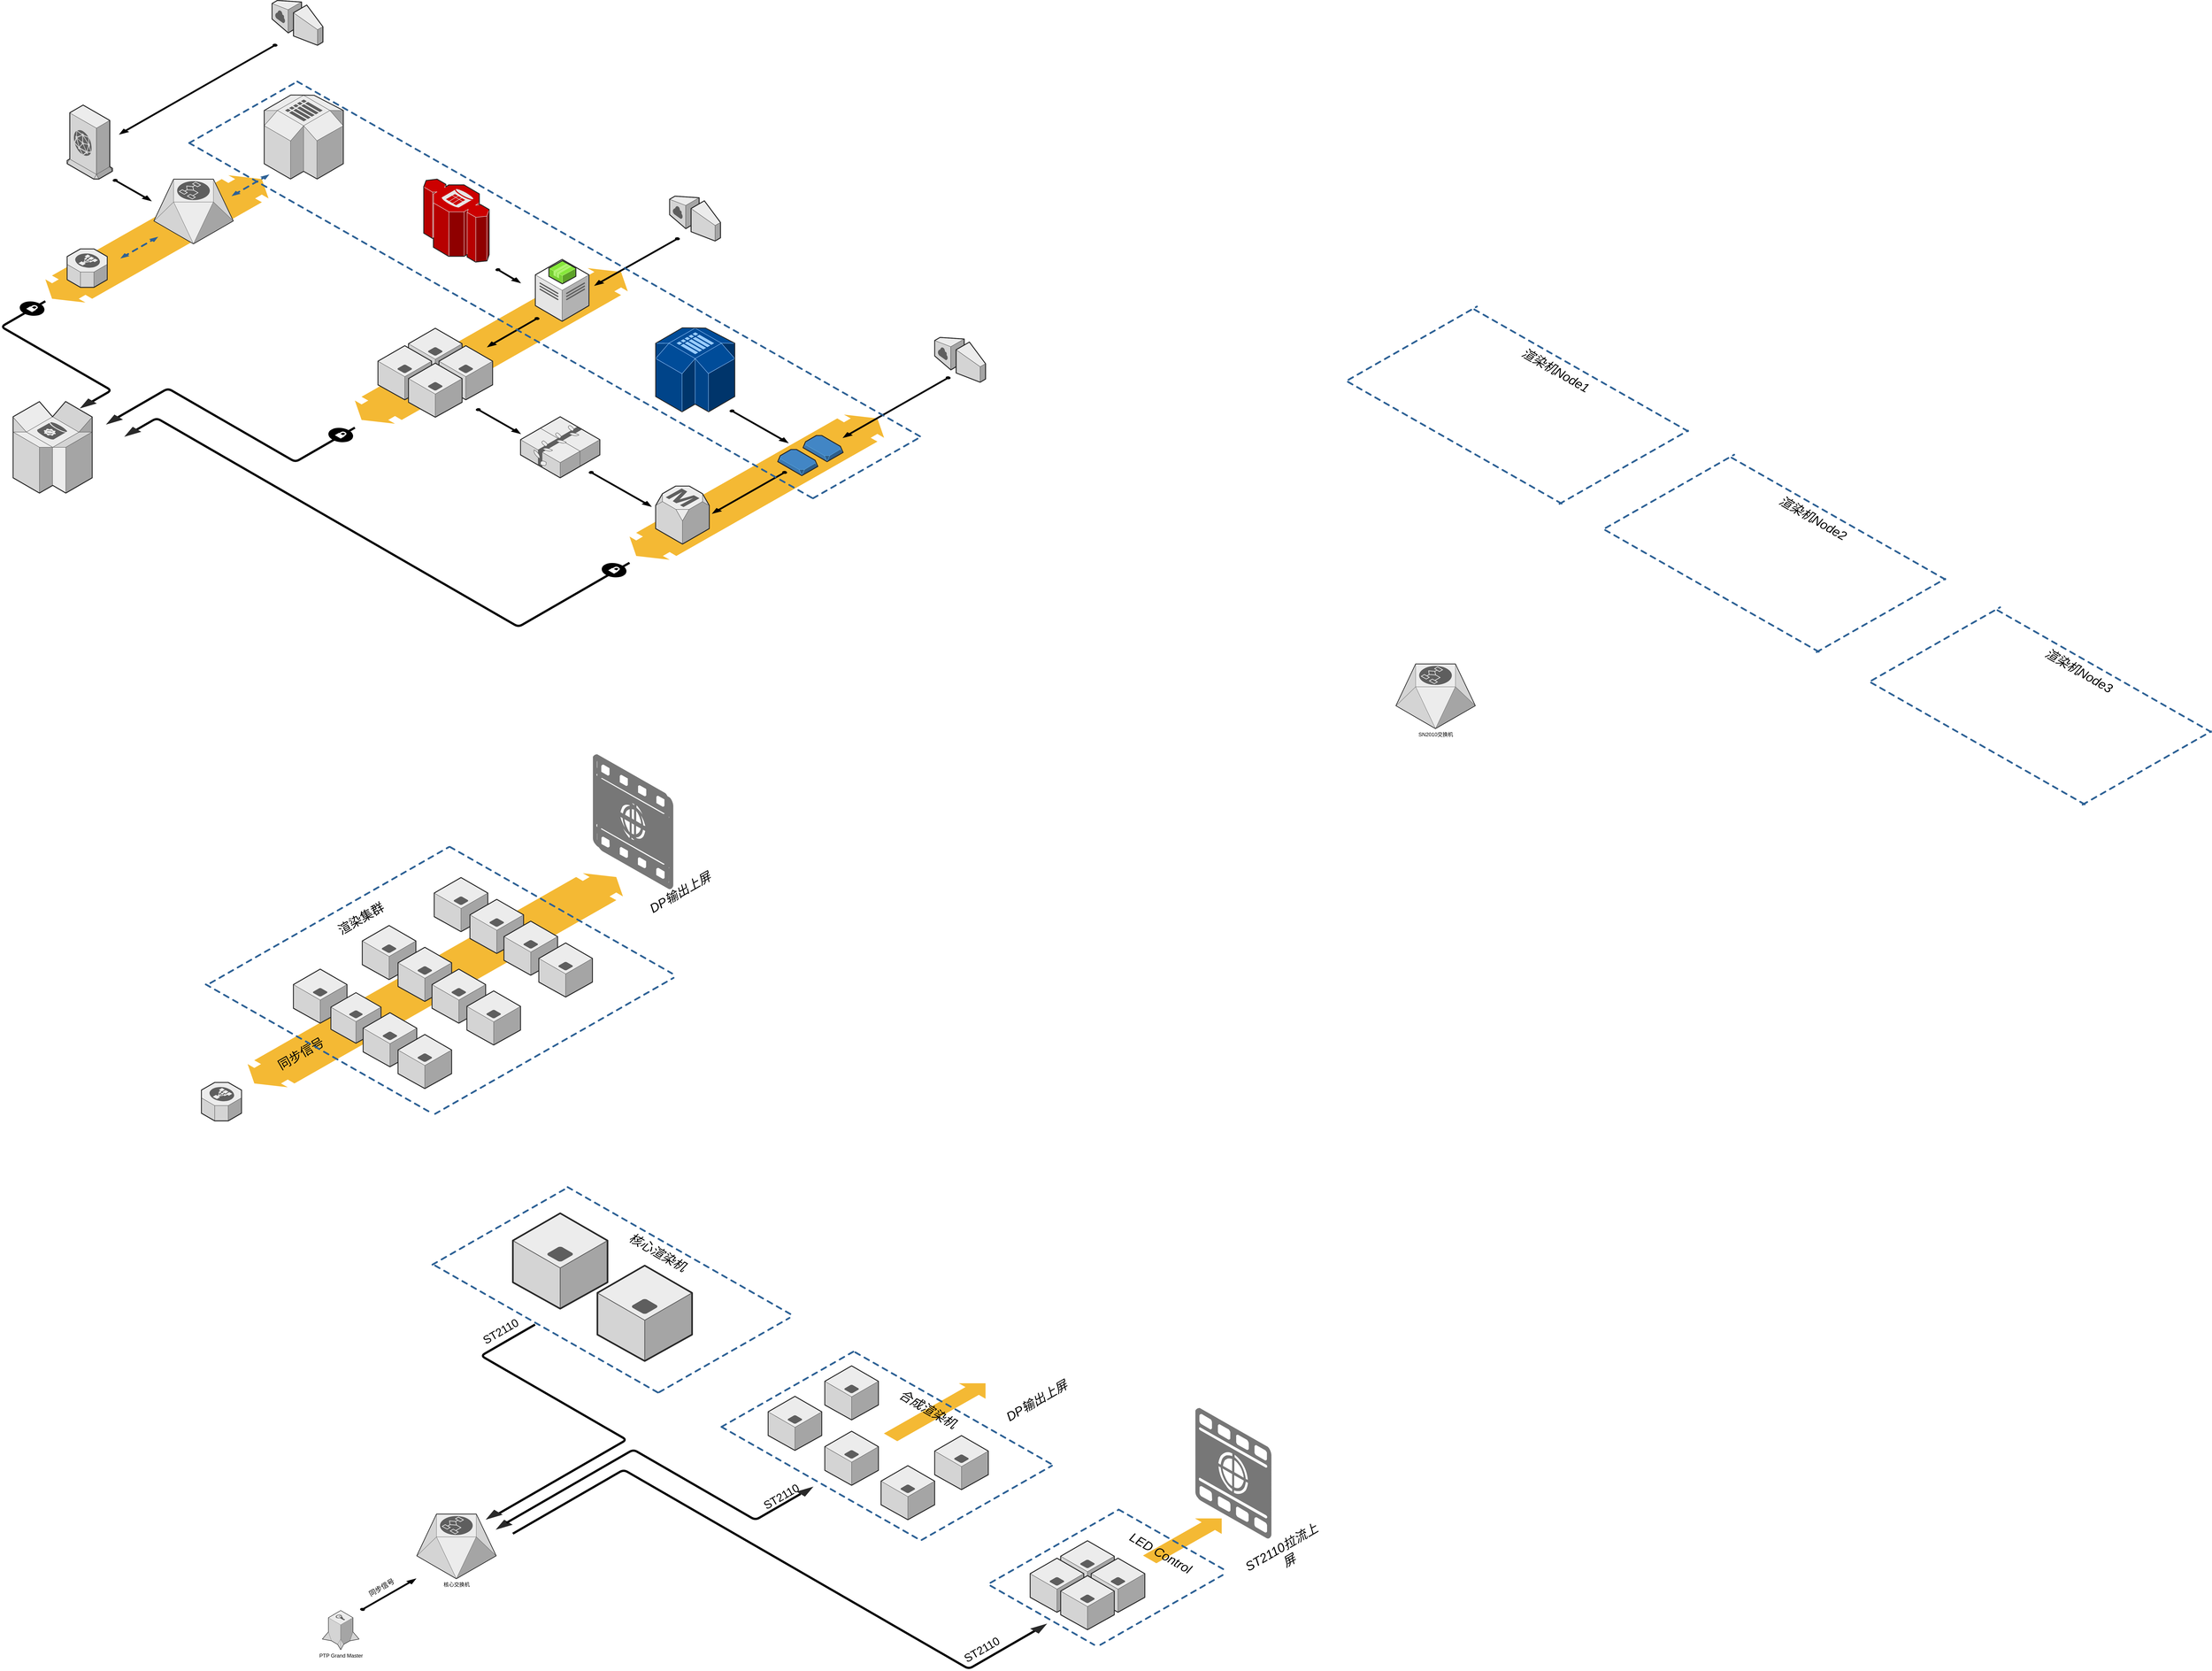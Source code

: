 <mxfile version="22.1.5" type="github">
  <diagram name="Page-1" id="aaaa8250-4180-3840-79b5-4cada1eebb92">
    <mxGraphModel dx="2487" dy="1443" grid="1" gridSize="10" guides="1" tooltips="1" connect="1" arrows="1" fold="1" page="1" pageScale="1" pageWidth="850" pageHeight="1100" background="none" math="0" shadow="0">
      <root>
        <mxCell id="0" />
        <mxCell id="1" parent="0" />
        <mxCell id="WJitUZROPLv8cLEDqopb-120" value="" style="verticalLabelPosition=bottom;html=1;verticalAlign=top;strokeWidth=1;align=center;outlineConnect=0;dashed=0;outlineConnect=0;shape=mxgraph.aws3d.flatEdge2;strokeColor=none;fillColor=#F4B934;aspect=fixed;" vertex="1" parent="1">
          <mxGeometry x="2779.86" y="3860" width="180.54" height="102.84" as="geometry" />
        </mxCell>
        <mxCell id="WJitUZROPLv8cLEDqopb-98" value="ST2110" style="edgeLabel;html=1;align=center;verticalAlign=middle;resizable=0;points=[];rotation=-30;fontSize=26;" vertex="1" connectable="0" parent="1">
          <mxGeometry x="1950.003" y="3810.004" as="geometry" />
        </mxCell>
        <mxCell id="WJitUZROPLv8cLEDqopb-100" value="" style="verticalLabelPosition=bottom;html=1;verticalAlign=top;strokeWidth=1;align=center;outlineConnect=0;dashed=0;outlineConnect=0;shape=mxgraph.aws3d.flatEdge2;strokeColor=none;fillColor=#F4B934;aspect=fixed;" vertex="1" parent="1">
          <mxGeometry x="2185.5" y="3550" width="233.2" height="132.84" as="geometry" />
        </mxCell>
        <mxCell id="WJitUZROPLv8cLEDqopb-32" value="" style="verticalLabelPosition=bottom;html=1;verticalAlign=top;strokeWidth=1;dashed=0;shape=mxgraph.aws3d.flatDoubleEdge;fillColor=#000000;aspect=fixed;rounded=1;shadow=0;comic=0;fontFamily=Verdana;fontSize=12;flipV=1;" vertex="1" parent="1">
          <mxGeometry x="726.01" y="2380" width="860.97" height="491" as="geometry" />
        </mxCell>
        <mxCell id="WJitUZROPLv8cLEDqopb-33" value="同步信号" style="text;html=1;strokeColor=none;fillColor=none;align=center;verticalAlign=middle;whiteSpace=wrap;rounded=0;shadow=1;fontStyle=0;rotation=-30;fontSize=29;" vertex="1" parent="1">
          <mxGeometry x="752.06" y="2764" width="193.44" height="60" as="geometry" />
        </mxCell>
        <mxCell id="d5ac148becb70bc-7" value="" style="verticalLabelPosition=bottom;html=1;verticalAlign=top;strokeWidth=1;dashed=0;shape=mxgraph.aws3d.flatDoubleEdge;fillColor=#000000;aspect=fixed;rounded=1;shadow=0;comic=0;fontFamily=Verdana;fontSize=12;flipV=1;" parent="1" vertex="1">
          <mxGeometry x="1602" y="1328" width="584" height="333" as="geometry" />
        </mxCell>
        <mxCell id="1a8abee3a6cfdf20-38" value="" style="verticalLabelPosition=bottom;html=1;verticalAlign=top;strokeWidth=1;dashed=0;shape=mxgraph.aws3d.flatDoubleEdge;fillColor=#000000;aspect=fixed;rounded=1;shadow=0;comic=0;fontFamily=Verdana;fontSize=12;flipV=1;" parent="1" vertex="1">
          <mxGeometry x="972" y="992" width="626" height="357" as="geometry" />
        </mxCell>
        <mxCell id="1a8abee3a6cfdf20-28" value="" style="verticalLabelPosition=bottom;html=1;verticalAlign=top;strokeWidth=1;dashed=0;shape=mxgraph.aws3d.flatDoubleEdge;fillColor=#000000;aspect=fixed;rounded=1;shadow=0;comic=0;fontFamily=Verdana;fontSize=12;flipV=1;" parent="1" vertex="1">
          <mxGeometry x="262" y="779" width="512" height="292" as="geometry" />
        </mxCell>
        <mxCell id="1a8abee3a6cfdf20-3" value="" style="edgeStyle=isometricEdgeStyle;endArrow=none;html=1;labelBackgroundColor=none;strokeWidth=5;fontFamily=Verdana;fontSize=12" parent="1" edge="1">
          <mxGeometry width="50" height="100" relative="1" as="geometry">
            <mxPoint x="352" y="1308" as="sourcePoint" />
            <mxPoint x="262" y="1068" as="targetPoint" />
            <Array as="points">
              <mxPoint x="302" y="1208" />
            </Array>
          </mxGeometry>
        </mxCell>
        <mxCell id="1a8abee3a6cfdf20-4" value="" style="verticalLabelPosition=bottom;html=1;verticalAlign=top;strokeWidth=1;dashed=0;shape=mxgraph.aws3d.dynamoDb;fillColor=#ECECEC;strokeColor=#5E5E5E;aspect=fixed;rounded=1;shadow=0;comic=0;fontSize=12" parent="1" vertex="1">
          <mxGeometry x="188" y="1298" width="181.5" height="210" as="geometry" />
        </mxCell>
        <mxCell id="1a8abee3a6cfdf20-5" value="" style="edgeStyle=isometricEdgeStyle;endArrow=none;html=1;labelBackgroundColor=none;strokeColor=#000000;strokeWidth=5;fontFamily=Verdana;fontSize=12" parent="1" edge="1">
          <mxGeometry width="50" height="100" relative="1" as="geometry">
            <mxPoint x="422" y="1338" as="sourcePoint" />
            <mxPoint x="972" y="1358" as="targetPoint" />
            <Array as="points">
              <mxPoint x="682" y="1348" />
            </Array>
          </mxGeometry>
        </mxCell>
        <mxCell id="1a8abee3a6cfdf20-6" value="" style="verticalLabelPosition=bottom;html=1;verticalAlign=top;strokeWidth=1;dashed=0;shape=mxgraph.aws3d.elasticLoadBalancing;fillColor=#ECECEC;strokeColor=#5E5E5E;aspect=fixed;rounded=1;shadow=0;comic=0;fontSize=12;" parent="1" vertex="1">
          <mxGeometry x="312" y="948" width="92" height="88.17" as="geometry" />
        </mxCell>
        <mxCell id="1a8abee3a6cfdf20-7" value="" style="verticalLabelPosition=bottom;html=1;verticalAlign=top;strokeWidth=1;dashed=0;shape=mxgraph.aws3d.workflowService;fillColor=#ECECEC;strokeColor=#5E5E5E;aspect=fixed;rounded=1;shadow=0;comic=0;fontSize=12" parent="1" vertex="1">
          <mxGeometry x="511" y="788" width="182.2" height="148.4" as="geometry" />
        </mxCell>
        <mxCell id="1a8abee3a6cfdf20-8" value="" style="verticalLabelPosition=bottom;html=1;verticalAlign=top;strokeWidth=1;dashed=0;shape=mxgraph.aws3d.cloudfront;fillColor=#ECECEC;strokeColor=#5E5E5E;aspect=fixed;rounded=1;shadow=0;comic=0;fontSize=12" parent="1" vertex="1">
          <mxGeometry x="312" y="618" width="103.8" height="169.8" as="geometry" />
        </mxCell>
        <mxCell id="1a8abee3a6cfdf20-9" value="" style="verticalLabelPosition=bottom;html=1;verticalAlign=top;strokeWidth=1;dashed=0;shape=mxgraph.aws3d.internetGateway;fillColor=#ECECEC;strokeColor=#5E5E5E;aspect=fixed;rounded=1;shadow=0;comic=0;fontSize=12;flipH=1;flipV=0;" parent="1" vertex="1">
          <mxGeometry x="782" y="378" width="116.7" height="102.8" as="geometry" />
        </mxCell>
        <mxCell id="1a8abee3a6cfdf20-10" value="" style="verticalLabelPosition=bottom;html=1;verticalAlign=top;strokeWidth=1;dashed=0;shape=mxgraph.aws3d.internetGateway;fillColor=#ECECEC;strokeColor=#5E5E5E;aspect=fixed;rounded=1;shadow=0;comic=0;fontSize=12;flipH=1;flipV=0;" parent="1" vertex="1">
          <mxGeometry x="1694" y="827" width="116.7" height="102.8" as="geometry" />
        </mxCell>
        <mxCell id="1a8abee3a6cfdf20-11" value="" style="verticalLabelPosition=bottom;html=1;verticalAlign=top;strokeWidth=1;dashed=0;shape=mxgraph.aws3d.internetGateway;fillColor=#ECECEC;strokeColor=#5E5E5E;aspect=fixed;rounded=1;shadow=0;comic=0;fontSize=12;flipH=1;flipV=0;" parent="1" vertex="1">
          <mxGeometry x="2302" y="1151" width="116.7" height="102.8" as="geometry" />
        </mxCell>
        <mxCell id="1a8abee3a6cfdf20-12" value="" style="verticalLabelPosition=bottom;html=1;verticalAlign=top;strokeWidth=1;dashed=0;shape=mxgraph.aws3d.redshift;fillColor=#CC0000;strokeColor=#E6E6E6;aspect=fixed;rounded=1;shadow=0;comic=0;fontSize=12" parent="1" vertex="1">
          <mxGeometry x="1130" y="788" width="150" height="190" as="geometry" />
        </mxCell>
        <mxCell id="1a8abee3a6cfdf20-13" value="" style="verticalLabelPosition=bottom;html=1;verticalAlign=top;strokeWidth=1;dashed=0;shape=mxgraph.aws3d.simpleDb2;fillColor=#ECECEC;strokeColor=#5E5E5E;aspect=fixed;rounded=1;shadow=0;comic=0;fontSize=12" parent="1" vertex="1">
          <mxGeometry x="764" y="595" width="181.5" height="192.6" as="geometry" />
        </mxCell>
        <mxCell id="1a8abee3a6cfdf20-14" value="" style="verticalLabelPosition=bottom;html=1;verticalAlign=top;strokeWidth=1;dashed=0;shape=mxgraph.aws3d.snapshot;fillColor=#4286c5;strokeColor=#57A2D8;aspect=fixed;rounded=1;shadow=0;comic=0;fontSize=12" parent="1" vertex="1">
          <mxGeometry x="2000" y="1376" width="92" height="60" as="geometry" />
        </mxCell>
        <mxCell id="1a8abee3a6cfdf20-15" value="" style="verticalLabelPosition=bottom;html=1;verticalAlign=top;strokeWidth=1;dashed=0;shape=mxgraph.aws3d.application_server;fillColor=#ECECEC;strokeColor=#5E5E5E;aspect=fixed;rounded=1;shadow=0;comic=0;fontSize=12" parent="1" vertex="1">
          <mxGeometry x="1095" y="1130" width="123" height="124" as="geometry" />
        </mxCell>
        <mxCell id="1a8abee3a6cfdf20-16" value="" style="verticalLabelPosition=bottom;html=1;verticalAlign=top;strokeWidth=1;dashed=0;shape=mxgraph.aws3d.application_server;fillColor=#ECECEC;strokeColor=#5E5E5E;aspect=fixed;rounded=1;shadow=0;comic=0;fontSize=12" parent="1" vertex="1">
          <mxGeometry x="1025" y="1170" width="123" height="124" as="geometry" />
        </mxCell>
        <mxCell id="1a8abee3a6cfdf20-17" value="" style="verticalLabelPosition=bottom;html=1;verticalAlign=top;strokeWidth=1;dashed=0;shape=mxgraph.aws3d.application_server;fillColor=#ECECEC;strokeColor=#5E5E5E;aspect=fixed;rounded=1;shadow=0;comic=0;fontSize=12" parent="1" vertex="1">
          <mxGeometry x="1165" y="1170" width="123" height="124" as="geometry" />
        </mxCell>
        <mxCell id="1a8abee3a6cfdf20-18" value="" style="verticalLabelPosition=bottom;html=1;verticalAlign=top;strokeWidth=1;dashed=0;shape=mxgraph.aws3d.application_server;fillColor=#ECECEC;strokeColor=#5E5E5E;aspect=fixed;rounded=1;shadow=0;comic=0;fontSize=12" parent="1" vertex="1">
          <mxGeometry x="1095" y="1210" width="123" height="124" as="geometry" />
        </mxCell>
        <mxCell id="1a8abee3a6cfdf20-19" value="" style="verticalLabelPosition=bottom;html=1;verticalAlign=top;strokeWidth=1;dashed=0;shape=mxgraph.aws3d.elasticBeanstalk;fillColor=#ECECEC;strokeColor=#5E5E5E;aspect=fixed;rounded=1;shadow=0;comic=0;fontSize=12" parent="1" vertex="1">
          <mxGeometry x="1352" y="1333" width="182" height="140" as="geometry" />
        </mxCell>
        <mxCell id="1a8abee3a6cfdf20-20" value="" style="verticalLabelPosition=bottom;html=1;verticalAlign=top;strokeWidth=1;dashed=0;shape=mxgraph.aws3d.simpleDb2;fillColor=#004C99;strokeColor=#99CCFF;aspect=fixed;rounded=1;shadow=0;comic=0;fontSize=12" parent="1" vertex="1">
          <mxGeometry x="1662" y="1129" width="181.5" height="192.6" as="geometry" />
        </mxCell>
        <mxCell id="1a8abee3a6cfdf20-22" value="" style="verticalLabelPosition=bottom;html=1;verticalAlign=top;strokeWidth=1;dashed=0;shape=mxgraph.aws3d.dataCenter;fillColor=#ffffff;strokeColor=#5E5E5E;aspect=fixed;rounded=1;shadow=0;comic=0;fontSize=12" parent="1" vertex="1">
          <mxGeometry x="1386" y="972" width="123" height="142" as="geometry" />
        </mxCell>
        <mxCell id="1a8abee3a6cfdf20-23" value="" style="verticalLabelPosition=bottom;html=1;verticalAlign=top;strokeWidth=1;dashed=0;shape=mxgraph.aws3d.application2;fillColor=#86E83A;strokeColor=#B0F373;aspect=fixed;rounded=1;shadow=0;comic=0;fontSize=12" parent="1" vertex="1">
          <mxGeometry x="1417" y="975" width="62" height="53" as="geometry" />
        </mxCell>
        <mxCell id="1a8abee3a6cfdf20-25" value="" style="verticalLabelPosition=bottom;html=1;verticalAlign=top;strokeWidth=1;dashed=0;shape=mxgraph.aws3d.arrowhead;aspect=fixed;rounded=1;shadow=0;comic=0;fillColor=none;fontFamily=Verdana;fontSize=12;fontColor=#000000;flipV=1;" parent="1" vertex="1">
          <mxGeometry x="341" y="1291" width="39" height="23" as="geometry" />
        </mxCell>
        <mxCell id="1a8abee3a6cfdf20-27" value="" style="verticalLabelPosition=bottom;html=1;verticalAlign=top;strokeWidth=1;dashed=0;shape=mxgraph.aws3d.arrowhead;aspect=fixed;rounded=1;shadow=0;comic=0;fillColor=none;fontFamily=Verdana;fontSize=12;fontColor=#000000;flipV=1;" parent="1" vertex="1">
          <mxGeometry x="401" y="1328" width="39" height="23" as="geometry" />
        </mxCell>
        <mxCell id="1a8abee3a6cfdf20-1" value="" style="verticalLabelPosition=bottom;html=1;verticalAlign=top;strokeWidth=1;dashed=0;shape=mxgraph.aws3d.secureConnection;fillColor=#000000;strokeColor=#ffffff;aspect=fixed;rounded=1;shadow=0;comic=0;fontSize=12" parent="1" vertex="1">
          <mxGeometry x="203" y="1068" width="57.0" height="34" as="geometry" />
        </mxCell>
        <mxCell id="1a8abee3a6cfdf20-29" value="" style="verticalLabelPosition=bottom;html=1;verticalAlign=top;strokeWidth=1;dashed=0;shape=mxgraph.aws3d.dashedEdgeDouble;fillColor=#000000;aspect=fixed;rounded=1;shadow=0;comic=0;fontFamily=Verdana;fontSize=12;flipV=1;" parent="1" vertex="1">
          <mxGeometry x="434" y="920" width="87" height="50" as="geometry" />
        </mxCell>
        <mxCell id="1a8abee3a6cfdf20-30" value="" style="verticalLabelPosition=bottom;html=1;verticalAlign=top;strokeWidth=1;dashed=0;shape=mxgraph.aws3d.dashedEdgeDouble;fillColor=#000000;aspect=fixed;rounded=1;shadow=0;comic=0;fontFamily=Verdana;fontSize=12;flipV=1;" parent="1" vertex="1">
          <mxGeometry x="689" y="777" width="87" height="50" as="geometry" />
        </mxCell>
        <mxCell id="1a8abee3a6cfdf20-33" value="" style="verticalLabelPosition=bottom;html=1;verticalAlign=top;strokeWidth=1;dashed=0;shape=mxgraph.aws3d.arrowSE;fillColor=#000000;aspect=fixed;rounded=1;shadow=0;comic=0;fontFamily=Verdana;fontSize=12;" parent="1" vertex="1">
          <mxGeometry x="417" y="788" width="88" height="50" as="geometry" />
        </mxCell>
        <mxCell id="1a8abee3a6cfdf20-34" value="" style="verticalLabelPosition=bottom;html=1;verticalAlign=top;strokeWidth=1;dashed=0;shape=mxgraph.aws3d.arrowSW;fillColor=#000000;aspect=fixed;rounded=1;shadow=0;comic=0;fontFamily=Verdana;fontSize=12;" parent="1" vertex="1">
          <mxGeometry x="432" y="478" width="362" height="207" as="geometry" />
        </mxCell>
        <mxCell id="1a8abee3a6cfdf20-35" value="" style="verticalLabelPosition=bottom;html=1;verticalAlign=top;strokeWidth=1;dashed=0;shape=mxgraph.aws3d.arrowSE;fillColor=#000000;aspect=fixed;rounded=1;shadow=0;comic=0;fontFamily=Verdana;fontSize=12" parent="1" vertex="1">
          <mxGeometry x="1295" y="993" width="57" height="33" as="geometry" />
        </mxCell>
        <mxCell id="1a8abee3a6cfdf20-36" value="" style="verticalLabelPosition=bottom;html=1;verticalAlign=top;strokeWidth=1;dashed=0;shape=mxgraph.aws3d.arrowSW;fillColor=#000000;aspect=fixed;rounded=1;shadow=0;comic=0;fontFamily=Verdana;fontSize=12" parent="1" vertex="1">
          <mxGeometry x="1522" y="922" width="195" height="110" as="geometry" />
        </mxCell>
        <mxCell id="1a8abee3a6cfdf20-37" value="" style="verticalLabelPosition=bottom;html=1;verticalAlign=top;strokeWidth=1;dashed=0;shape=mxgraph.aws3d.arrowSW;fillColor=#000000;aspect=fixed;rounded=1;shadow=0;comic=0;fontFamily=Verdana;fontSize=12" parent="1" vertex="1">
          <mxGeometry x="1276" y="1105" width="119" height="68" as="geometry" />
        </mxCell>
        <mxCell id="1a8abee3a6cfdf20-39" value="" style="verticalLabelPosition=bottom;html=1;verticalAlign=top;strokeWidth=1;dashed=0;shape=mxgraph.aws3d.arrowSE;fillColor=#000000;aspect=fixed;rounded=1;shadow=0;comic=0;fontFamily=Verdana;fontSize=12" parent="1" vertex="1">
          <mxGeometry x="1250" y="1314" width="102" height="58" as="geometry" />
        </mxCell>
        <mxCell id="d5ac148becb70bc-1" value="" style="verticalLabelPosition=bottom;html=1;verticalAlign=top;strokeWidth=1;dashed=0;shape=mxgraph.aws3d.arrowSE;fillColor=#000000;aspect=fixed;rounded=1;shadow=0;comic=0;fontFamily=Verdana;fontSize=12" parent="1" vertex="1">
          <mxGeometry x="1509" y="1458" width="143" height="81" as="geometry" />
        </mxCell>
        <mxCell id="d5ac148becb70bc-2" value="" style="verticalLabelPosition=bottom;html=1;verticalAlign=top;strokeWidth=1;dashed=0;shape=mxgraph.aws3d.snapshot;fillColor=#4286c5;strokeColor=#57A2D8;aspect=fixed;rounded=1;shadow=0;comic=0;fontFamily=Verdana;fontSize=12" parent="1" vertex="1">
          <mxGeometry x="1942" y="1408" width="92" height="60" as="geometry" />
        </mxCell>
        <mxCell id="d5ac148becb70bc-3" value="" style="verticalLabelPosition=bottom;html=1;verticalAlign=top;strokeWidth=1;dashed=0;shape=mxgraph.aws3d.rdsMaster;fillColor=#ECECEC;strokeColor=#5E5E5E;aspect=fixed;rounded=1;shadow=0;comic=0;fontFamily=Verdana;fontSize=12" parent="1" vertex="1">
          <mxGeometry x="1662" y="1492" width="123" height="133" as="geometry" />
        </mxCell>
        <mxCell id="d5ac148becb70bc-4" value="" style="verticalLabelPosition=bottom;html=1;verticalAlign=top;strokeWidth=1;dashed=0;shape=mxgraph.aws3d.arrowSW;fillColor=#000000;aspect=fixed;rounded=1;shadow=0;comic=0;fontFamily=Verdana;fontSize=12" parent="1" vertex="1">
          <mxGeometry x="1792" y="1458" width="171" height="97" as="geometry" />
        </mxCell>
        <mxCell id="d5ac148becb70bc-5" value="" style="verticalLabelPosition=bottom;html=1;verticalAlign=top;strokeWidth=1;dashed=0;shape=mxgraph.aws3d.arrowSE;fillColor=#000000;aspect=fixed;rounded=1;shadow=0;comic=0;fontFamily=Verdana;fontSize=12" parent="1" vertex="1">
          <mxGeometry x="1832" y="1317" width="134" height="76" as="geometry" />
        </mxCell>
        <mxCell id="d5ac148becb70bc-6" value="" style="verticalLabelPosition=bottom;html=1;verticalAlign=top;strokeWidth=1;dashed=0;shape=mxgraph.aws3d.arrowSW;fillColor=#000000;aspect=fixed;rounded=1;shadow=0;comic=0;fontFamily=Verdana;fontSize=12" parent="1" vertex="1">
          <mxGeometry x="2092" y="1241" width="246" height="140" as="geometry" />
        </mxCell>
        <mxCell id="d5ac148becb70bc-8" value="" style="verticalLabelPosition=bottom;html=1;verticalAlign=top;strokeWidth=1;dashed=0;shape=mxgraph.aws3d.dashedArrowlessEdge;aspect=fixed;rounded=1;shadow=0;comic=0;fontFamily=Verdana;fontSize=12" parent="1" vertex="1">
          <mxGeometry x="840" y="564" width="1432" height="816" as="geometry" />
        </mxCell>
        <mxCell id="d5ac148becb70bc-9" value="" style="verticalLabelPosition=bottom;html=1;verticalAlign=top;strokeWidth=1;dashed=0;shape=mxgraph.aws3d.dashedArrowlessEdge;aspect=fixed;rounded=1;shadow=0;comic=0;fontFamily=Verdana;fontSize=12" parent="1" vertex="1">
          <mxGeometry x="592" y="705" width="1432" height="816" as="geometry" />
        </mxCell>
        <mxCell id="d5ac148becb70bc-10" value="" style="verticalLabelPosition=bottom;html=1;verticalAlign=top;strokeWidth=1;dashed=0;shape=mxgraph.aws3d.dashedArrowlessEdge;fillColor=#000000;aspect=fixed;rounded=1;shadow=0;comic=0;fontFamily=Verdana;fontSize=12;fontColor=#000000;flipV=1;" parent="1" vertex="1">
          <mxGeometry x="592" y="564" width="248" height="141" as="geometry" />
        </mxCell>
        <mxCell id="d5ac148becb70bc-12" value="" style="verticalLabelPosition=bottom;html=1;verticalAlign=top;strokeWidth=1;dashed=0;shape=mxgraph.aws3d.dashedArrowlessEdge;aspect=fixed;rounded=1;shadow=0;comic=0;fontFamily=Verdana;fontSize=12;flipV=1;" parent="1" vertex="1">
          <mxGeometry x="2023" y="1378" width="249" height="142" as="geometry" />
        </mxCell>
        <mxCell id="1a8abee3a6cfdf20-2" value="" style="verticalLabelPosition=bottom;html=1;verticalAlign=top;strokeWidth=1;dashed=0;shape=mxgraph.aws3d.secureConnection;fillColor=#000000;strokeColor=#ffffff;aspect=fixed;rounded=1;shadow=0;comic=0;fontSize=12" parent="1" vertex="1">
          <mxGeometry x="911" y="1358" width="57.0" height="34" as="geometry" />
        </mxCell>
        <mxCell id="d5ac148becb70bc-14" value="" style="edgeStyle=isometricEdgeStyle;endArrow=none;html=1;labelBackgroundColor=none;strokeWidth=5;fontFamily=Verdana;fontSize=12" parent="1" edge="1">
          <mxGeometry width="50" height="100" relative="1" as="geometry">
            <mxPoint x="462" y="1368" as="sourcePoint" />
            <mxPoint x="1602" y="1668" as="targetPoint" />
            <Array as="points">
              <mxPoint x="902" y="1558" />
            </Array>
          </mxGeometry>
        </mxCell>
        <mxCell id="d5ac148becb70bc-15" value="" style="verticalLabelPosition=bottom;html=1;verticalAlign=top;strokeWidth=1;dashed=0;shape=mxgraph.aws3d.arrowhead;aspect=fixed;rounded=1;shadow=0;comic=0;fillColor=none;fontFamily=Verdana;fontSize=12;fontColor=#000000;flipV=1;" parent="1" vertex="1">
          <mxGeometry x="443" y="1356" width="39" height="23" as="geometry" />
        </mxCell>
        <mxCell id="d5ac148becb70bc-16" value="" style="verticalLabelPosition=bottom;html=1;verticalAlign=top;strokeWidth=1;dashed=0;shape=mxgraph.aws3d.secureConnection;fillColor=#000000;strokeColor=#ffffff;aspect=fixed;rounded=1;shadow=0;comic=0;fontSize=12" parent="1" vertex="1">
          <mxGeometry x="1538" y="1668" width="57.0" height="34" as="geometry" />
        </mxCell>
        <mxCell id="WJitUZROPLv8cLEDqopb-4" value="" style="verticalLabelPosition=bottom;html=1;verticalAlign=top;strokeWidth=1;dashed=0;shape=mxgraph.aws3d.application_server;fillColor=#ECECEC;strokeColor=#5E5E5E;aspect=fixed;rounded=1;shadow=0;comic=0;fontSize=12" vertex="1" parent="1">
          <mxGeometry x="1154" y="2390" width="123" height="124" as="geometry" />
        </mxCell>
        <mxCell id="WJitUZROPLv8cLEDqopb-5" value="" style="verticalLabelPosition=bottom;html=1;verticalAlign=top;strokeWidth=1;dashed=0;shape=mxgraph.aws3d.application_server;fillColor=#ECECEC;strokeColor=#5E5E5E;aspect=fixed;rounded=1;shadow=0;comic=0;fontSize=12" vertex="1" parent="1">
          <mxGeometry x="1236" y="2440" width="123" height="124" as="geometry" />
        </mxCell>
        <mxCell id="WJitUZROPLv8cLEDqopb-6" value="" style="verticalLabelPosition=bottom;html=1;verticalAlign=top;strokeWidth=1;dashed=0;shape=mxgraph.aws3d.application_server;fillColor=#ECECEC;strokeColor=#5E5E5E;aspect=fixed;rounded=1;shadow=0;comic=0;fontSize=12" vertex="1" parent="1">
          <mxGeometry x="1314" y="2490" width="123" height="124" as="geometry" />
        </mxCell>
        <mxCell id="WJitUZROPLv8cLEDqopb-7" value="" style="verticalLabelPosition=bottom;html=1;verticalAlign=top;strokeWidth=1;dashed=0;shape=mxgraph.aws3d.application_server;fillColor=#ECECEC;strokeColor=#5E5E5E;aspect=fixed;rounded=1;shadow=0;comic=0;fontSize=12" vertex="1" parent="1">
          <mxGeometry x="1394" y="2540" width="123" height="124" as="geometry" />
        </mxCell>
        <mxCell id="WJitUZROPLv8cLEDqopb-8" value="" style="verticalLabelPosition=bottom;html=1;verticalAlign=top;strokeWidth=1;dashed=0;shape=mxgraph.aws3d.application_server;fillColor=#ECECEC;strokeColor=#5E5E5E;aspect=fixed;rounded=1;shadow=0;comic=0;fontSize=12" vertex="1" parent="1">
          <mxGeometry x="989" y="2500" width="123" height="124" as="geometry" />
        </mxCell>
        <mxCell id="WJitUZROPLv8cLEDqopb-9" value="" style="verticalLabelPosition=bottom;html=1;verticalAlign=top;strokeWidth=1;dashed=0;shape=mxgraph.aws3d.application_server;fillColor=#ECECEC;strokeColor=#5E5E5E;aspect=fixed;rounded=1;shadow=0;comic=0;fontSize=12" vertex="1" parent="1">
          <mxGeometry x="1071" y="2550" width="123" height="124" as="geometry" />
        </mxCell>
        <mxCell id="WJitUZROPLv8cLEDqopb-10" value="" style="verticalLabelPosition=bottom;html=1;verticalAlign=top;strokeWidth=1;dashed=0;shape=mxgraph.aws3d.application_server;fillColor=#ECECEC;strokeColor=#5E5E5E;aspect=fixed;rounded=1;shadow=0;comic=0;fontSize=12" vertex="1" parent="1">
          <mxGeometry x="1149" y="2600" width="123" height="124" as="geometry" />
        </mxCell>
        <mxCell id="WJitUZROPLv8cLEDqopb-11" value="" style="verticalLabelPosition=bottom;html=1;verticalAlign=top;strokeWidth=1;dashed=0;shape=mxgraph.aws3d.application_server;fillColor=#ECECEC;strokeColor=#5E5E5E;aspect=fixed;rounded=1;shadow=0;comic=0;fontSize=12" vertex="1" parent="1">
          <mxGeometry x="1229" y="2650" width="123" height="124" as="geometry" />
        </mxCell>
        <mxCell id="WJitUZROPLv8cLEDqopb-12" value="" style="verticalLabelPosition=bottom;html=1;verticalAlign=top;strokeWidth=1;dashed=0;shape=mxgraph.aws3d.application_server;fillColor=#ECECEC;strokeColor=#5E5E5E;aspect=fixed;rounded=1;shadow=0;comic=0;fontSize=12" vertex="1" parent="1">
          <mxGeometry x="831" y="2600" width="123" height="124" as="geometry" />
        </mxCell>
        <mxCell id="WJitUZROPLv8cLEDqopb-13" value="" style="verticalLabelPosition=bottom;html=1;verticalAlign=top;strokeWidth=1;dashed=0;shape=mxgraph.aws3d.application_server;fillColor=#ECECEC;strokeColor=#5E5E5E;aspect=fixed;rounded=1;shadow=0;comic=0;fontSize=12" vertex="1" parent="1">
          <mxGeometry x="916.97" y="2654" width="115.06" height="116" as="geometry" />
        </mxCell>
        <mxCell id="WJitUZROPLv8cLEDqopb-14" value="" style="verticalLabelPosition=bottom;html=1;verticalAlign=top;strokeWidth=1;dashed=0;shape=mxgraph.aws3d.application_server;fillColor=#ECECEC;strokeColor=#5E5E5E;aspect=fixed;rounded=1;shadow=0;comic=0;fontSize=12" vertex="1" parent="1">
          <mxGeometry x="991" y="2700" width="123" height="124" as="geometry" />
        </mxCell>
        <mxCell id="WJitUZROPLv8cLEDqopb-15" value="" style="verticalLabelPosition=bottom;html=1;verticalAlign=top;strokeWidth=1;dashed=0;shape=mxgraph.aws3d.application_server;fillColor=#ECECEC;strokeColor=#5E5E5E;aspect=fixed;rounded=1;shadow=0;comic=0;fontSize=12" vertex="1" parent="1">
          <mxGeometry x="1071" y="2750" width="123" height="124" as="geometry" />
        </mxCell>
        <mxCell id="WJitUZROPLv8cLEDqopb-25" value="" style="verticalLabelPosition=bottom;html=1;verticalAlign=top;strokeWidth=1;dashed=0;shape=mxgraph.aws3d.dashedArrowlessEdge;aspect=fixed;rounded=1;shadow=0;comic=0;fontFamily=Verdana;fontSize=12" vertex="1" parent="1">
          <mxGeometry x="630" y="2635.05" width="517.61" height="294.95" as="geometry" />
        </mxCell>
        <mxCell id="WJitUZROPLv8cLEDqopb-26" value="" style="verticalLabelPosition=bottom;html=1;verticalAlign=top;strokeWidth=1;dashed=0;shape=mxgraph.aws3d.dashedArrowlessEdge;aspect=fixed;rounded=1;shadow=0;comic=0;fontFamily=Verdana;fontSize=12;flipV=1;" vertex="1" parent="1">
          <mxGeometry x="640.55" y="2320" width="547.1" height="312" as="geometry" />
        </mxCell>
        <mxCell id="WJitUZROPLv8cLEDqopb-27" value="" style="verticalLabelPosition=bottom;html=1;verticalAlign=top;strokeWidth=1;dashed=0;shape=mxgraph.aws3d.dashedArrowlessEdge;aspect=fixed;rounded=1;shadow=0;comic=0;fontFamily=Verdana;fontSize=12" vertex="1" parent="1">
          <mxGeometry x="1190" y="2319.58" width="509.67" height="290.42" as="geometry" />
        </mxCell>
        <mxCell id="WJitUZROPLv8cLEDqopb-28" value="" style="verticalLabelPosition=bottom;html=1;verticalAlign=top;strokeWidth=1;dashed=0;shape=mxgraph.aws3d.dashedArrowlessEdge;aspect=fixed;rounded=1;shadow=0;comic=0;fontFamily=Verdana;fontSize=12;flipV=1;" vertex="1" parent="1">
          <mxGeometry x="1156" y="2620" width="547.1" height="312" as="geometry" />
        </mxCell>
        <mxCell id="WJitUZROPLv8cLEDqopb-30" value="渲染集群" style="text;html=1;strokeColor=none;fillColor=none;align=center;verticalAlign=middle;whiteSpace=wrap;rounded=0;shadow=1;fontStyle=0;rotation=-30;fontSize=29;" vertex="1" parent="1">
          <mxGeometry x="890" y="2454" width="193.44" height="60" as="geometry" />
        </mxCell>
        <mxCell id="WJitUZROPLv8cLEDqopb-31" value="" style="verticalLabelPosition=bottom;html=1;verticalAlign=top;strokeWidth=1;dashed=0;shape=mxgraph.aws3d.elasticLoadBalancing;fillColor=#ECECEC;strokeColor=#5E5E5E;aspect=fixed;rounded=1;shadow=0;comic=0;fontSize=12;" vertex="1" parent="1">
          <mxGeometry x="620" y="2860" width="92" height="88.17" as="geometry" />
        </mxCell>
        <mxCell id="WJitUZROPLv8cLEDqopb-56" value="核心交换机" style="verticalLabelPosition=bottom;html=1;verticalAlign=top;strokeWidth=1;align=center;outlineConnect=0;dashed=0;outlineConnect=0;shape=mxgraph.aws3d.workflowService;fillColor=#ECECEC;strokeColor=#5E5E5E;aspect=fixed;" vertex="1" parent="1">
          <mxGeometry x="1114" y="3850" width="182.2" height="148.4" as="geometry" />
        </mxCell>
        <mxCell id="WJitUZROPLv8cLEDqopb-57" value="PTP Grand Master" style="verticalLabelPosition=bottom;html=1;verticalAlign=top;strokeWidth=1;align=center;outlineConnect=0;dashed=0;outlineConnect=0;shape=mxgraph.aws3d.securityTokenService;fillColor=#ECECEC;strokeColor=#5E5E5E;aspect=fixed;" vertex="1" parent="1">
          <mxGeometry x="897.31" y="4071.27" width="84.38" height="90" as="geometry" />
        </mxCell>
        <mxCell id="WJitUZROPLv8cLEDqopb-58" value="" style="verticalLabelPosition=bottom;html=1;verticalAlign=top;strokeWidth=1;align=center;outlineConnect=0;dashed=0;outlineConnect=0;shape=mxgraph.aws3d.arrowNE;fillColor=#000000;aspect=fixed;" vertex="1" parent="1">
          <mxGeometry x="984.47" y="3998.4" width="127.53" height="72.87" as="geometry" />
        </mxCell>
        <mxCell id="WJitUZROPLv8cLEDqopb-59" value="同步信号" style="text;html=1;strokeColor=none;fillColor=none;align=center;verticalAlign=middle;whiteSpace=wrap;rounded=0;shadow=1;fontStyle=0;rotation=-30;fontSize=16;" vertex="1" parent="1">
          <mxGeometry x="972" y="3998.4" width="122.94" height="40" as="geometry" />
        </mxCell>
        <mxCell id="WJitUZROPLv8cLEDqopb-60" value="" style="verticalLabelPosition=bottom;html=1;verticalAlign=top;strokeWidth=1;dashed=0;shape=mxgraph.aws3d.application_server;fillColor=#ECECEC;strokeColor=#5E5E5E;aspect=fixed;rounded=1;shadow=0;comic=0;fontSize=12" vertex="1" parent="1">
          <mxGeometry x="1528.33" y="3280" width="217.18" height="218.95" as="geometry" />
        </mxCell>
        <mxCell id="WJitUZROPLv8cLEDqopb-61" value="" style="verticalLabelPosition=bottom;html=1;verticalAlign=top;strokeWidth=1;dashed=0;shape=mxgraph.aws3d.dashedArrowlessEdge;aspect=fixed;rounded=1;shadow=0;comic=0;fontFamily=Verdana;fontSize=12;flipV=1;" vertex="1" parent="1">
          <mxGeometry x="1670" y="3400" width="299.03" height="170.53" as="geometry" />
        </mxCell>
        <mxCell id="WJitUZROPLv8cLEDqopb-62" value="" style="verticalLabelPosition=bottom;html=1;verticalAlign=top;strokeWidth=1;dashed=0;shape=mxgraph.aws3d.dashedArrowlessEdge;aspect=fixed;rounded=1;shadow=0;comic=0;fontFamily=Verdana;fontSize=12" vertex="1" parent="1">
          <mxGeometry x="1156" y="3280" width="517.61" height="294.95" as="geometry" />
        </mxCell>
        <mxCell id="WJitUZROPLv8cLEDqopb-63" value="" style="verticalLabelPosition=bottom;html=1;verticalAlign=top;strokeWidth=1;dashed=0;shape=mxgraph.aws3d.dashedArrowlessEdge;aspect=fixed;rounded=1;shadow=0;comic=0;fontFamily=Verdana;fontSize=12;flipV=1;" vertex="1" parent="1">
          <mxGeometry x="1150" y="3100" width="311.91" height="177.88" as="geometry" />
        </mxCell>
        <mxCell id="WJitUZROPLv8cLEDqopb-64" value="" style="verticalLabelPosition=bottom;html=1;verticalAlign=top;strokeWidth=1;dashed=0;shape=mxgraph.aws3d.dashedArrowlessEdge;aspect=fixed;rounded=1;shadow=0;comic=0;fontFamily=Verdana;fontSize=12" vertex="1" parent="1">
          <mxGeometry x="1460" y="3100" width="517.61" height="294.95" as="geometry" />
        </mxCell>
        <mxCell id="WJitUZROPLv8cLEDqopb-65" value="" style="verticalLabelPosition=bottom;html=1;verticalAlign=top;strokeWidth=1;dashed=0;shape=mxgraph.aws3d.application_server;fillColor=#ECECEC;strokeColor=#5E5E5E;aspect=fixed;rounded=1;shadow=0;comic=0;fontSize=12" vertex="1" parent="1">
          <mxGeometry x="1334.41" y="3160" width="217.18" height="218.95" as="geometry" />
        </mxCell>
        <mxCell id="WJitUZROPLv8cLEDqopb-66" value="核心渲染机" style="text;html=1;strokeColor=none;fillColor=none;align=center;verticalAlign=middle;whiteSpace=wrap;rounded=0;shadow=1;fontStyle=2;rotation=30;fontSize=29;" vertex="1" parent="1">
          <mxGeometry x="1570" y="3220" width="193.44" height="60" as="geometry" />
        </mxCell>
        <mxCell id="WJitUZROPLv8cLEDqopb-68" value="" style="verticalLabelPosition=bottom;html=1;verticalAlign=top;strokeWidth=1;dashed=0;shape=mxgraph.aws3d.application_server;fillColor=#ECECEC;strokeColor=#5E5E5E;aspect=fixed;rounded=1;shadow=0;comic=0;fontSize=12" vertex="1" parent="1">
          <mxGeometry x="1920" y="3580" width="123" height="124" as="geometry" />
        </mxCell>
        <mxCell id="WJitUZROPLv8cLEDqopb-72" value="" style="edgeStyle=isometricEdgeStyle;endArrow=none;html=1;labelBackgroundColor=none;strokeWidth=5;fontFamily=Verdana;fontSize=12;entryX=0.443;entryY=0.459;entryDx=0;entryDy=0;entryPerimeter=0;" edge="1" parent="1" target="WJitUZROPLv8cLEDqopb-62">
          <mxGeometry width="50" height="100" relative="1" as="geometry">
            <mxPoint x="1300" y="3850" as="sourcePoint" />
            <mxPoint x="1365.4" y="3430" as="targetPoint" />
            <Array as="points">
              <mxPoint x="1405.4" y="3570" />
            </Array>
          </mxGeometry>
        </mxCell>
        <mxCell id="WJitUZROPLv8cLEDqopb-75" value="ST2110" style="edgeLabel;html=1;align=center;verticalAlign=middle;resizable=0;points=[];rotation=-30;fontSize=26;" vertex="1" connectable="0" parent="WJitUZROPLv8cLEDqopb-72">
          <mxGeometry x="0.069" y="2" relative="1" as="geometry">
            <mxPoint x="-181" y="-189" as="offset" />
          </mxGeometry>
        </mxCell>
        <mxCell id="WJitUZROPLv8cLEDqopb-74" value="" style="verticalLabelPosition=bottom;html=1;verticalAlign=top;strokeWidth=1;dashed=0;shape=mxgraph.aws3d.arrowhead;aspect=fixed;rounded=1;shadow=0;comic=0;fillColor=none;fontFamily=Verdana;fontSize=12;fontColor=#000000;flipV=1;" vertex="1" parent="1">
          <mxGeometry x="1272" y="3840" width="39" height="23" as="geometry" />
        </mxCell>
        <mxCell id="WJitUZROPLv8cLEDqopb-76" value="" style="verticalLabelPosition=bottom;html=1;verticalAlign=top;strokeWidth=1;dashed=0;shape=mxgraph.aws3d.dashedArrowlessEdge;aspect=fixed;rounded=1;shadow=0;comic=0;fontFamily=Verdana;fontSize=12;flipV=1;" vertex="1" parent="1">
          <mxGeometry x="1813" y="3472.12" width="311.91" height="177.88" as="geometry" />
        </mxCell>
        <mxCell id="WJitUZROPLv8cLEDqopb-77" value="" style="verticalLabelPosition=bottom;html=1;verticalAlign=top;strokeWidth=1;dashed=0;shape=mxgraph.aws3d.dashedArrowlessEdge;aspect=fixed;rounded=1;shadow=0;comic=0;fontFamily=Verdana;fontSize=12" vertex="1" parent="1">
          <mxGeometry x="2120" y="3479.05" width="457.94" height="260.95" as="geometry" />
        </mxCell>
        <mxCell id="WJitUZROPLv8cLEDqopb-78" value="" style="verticalLabelPosition=bottom;html=1;verticalAlign=top;strokeWidth=1;dashed=0;shape=mxgraph.aws3d.dashedArrowlessEdge;aspect=fixed;rounded=1;shadow=0;comic=0;fontFamily=Verdana;fontSize=12" vertex="1" parent="1">
          <mxGeometry x="1813" y="3650" width="456.28" height="260" as="geometry" />
        </mxCell>
        <mxCell id="WJitUZROPLv8cLEDqopb-79" value="" style="verticalLabelPosition=bottom;html=1;verticalAlign=top;strokeWidth=1;dashed=0;shape=mxgraph.aws3d.dashedArrowlessEdge;aspect=fixed;rounded=1;shadow=0;comic=0;fontFamily=Verdana;fontSize=12;flipV=1;" vertex="1" parent="1">
          <mxGeometry x="2272" y="3739" width="299.03" height="170.53" as="geometry" />
        </mxCell>
        <mxCell id="WJitUZROPLv8cLEDqopb-80" value="合成渲染机" style="text;html=1;strokeColor=none;fillColor=none;align=center;verticalAlign=middle;whiteSpace=wrap;rounded=0;shadow=1;fontStyle=2;rotation=30;fontSize=29;" vertex="1" parent="1">
          <mxGeometry x="2190" y="3579.53" width="193.44" height="60" as="geometry" />
        </mxCell>
        <mxCell id="WJitUZROPLv8cLEDqopb-81" value="" style="verticalLabelPosition=bottom;html=1;verticalAlign=top;strokeWidth=1;dashed=0;shape=mxgraph.aws3d.application_server;fillColor=#ECECEC;strokeColor=#5E5E5E;aspect=fixed;rounded=1;shadow=0;comic=0;fontSize=12" vertex="1" parent="1">
          <mxGeometry x="2050" y="3660" width="123" height="124" as="geometry" />
        </mxCell>
        <mxCell id="WJitUZROPLv8cLEDqopb-82" value="" style="verticalLabelPosition=bottom;html=1;verticalAlign=top;strokeWidth=1;dashed=0;shape=mxgraph.aws3d.application_server;fillColor=#ECECEC;strokeColor=#5E5E5E;aspect=fixed;rounded=1;shadow=0;comic=0;fontSize=12" vertex="1" parent="1">
          <mxGeometry x="2179" y="3739" width="123" height="124" as="geometry" />
        </mxCell>
        <mxCell id="WJitUZROPLv8cLEDqopb-83" value="" style="verticalLabelPosition=bottom;html=1;verticalAlign=top;strokeWidth=1;dashed=0;shape=mxgraph.aws3d.application_server;fillColor=#ECECEC;strokeColor=#5E5E5E;aspect=fixed;rounded=1;shadow=0;comic=0;fontSize=12" vertex="1" parent="1">
          <mxGeometry x="2050" y="3510" width="123" height="124" as="geometry" />
        </mxCell>
        <mxCell id="WJitUZROPLv8cLEDqopb-84" value="" style="verticalLabelPosition=bottom;html=1;verticalAlign=top;strokeWidth=1;dashed=0;shape=mxgraph.aws3d.application_server;fillColor=#ECECEC;strokeColor=#5E5E5E;aspect=fixed;rounded=1;shadow=0;comic=0;fontSize=12" vertex="1" parent="1">
          <mxGeometry x="2302" y="3670" width="123" height="124" as="geometry" />
        </mxCell>
        <mxCell id="WJitUZROPLv8cLEDqopb-86" value="" style="verticalLabelPosition=bottom;html=1;verticalAlign=top;strokeWidth=1;dashed=0;shape=mxgraph.aws3d.arrowhead;aspect=fixed;rounded=1;shadow=0;comic=0;fillColor=none;fontFamily=Verdana;fontSize=12;fontColor=#000000;flipV=1;" vertex="1" parent="1">
          <mxGeometry x="1295" y="3863" width="39" height="23" as="geometry" />
        </mxCell>
        <mxCell id="WJitUZROPLv8cLEDqopb-96" value="" style="edgeStyle=isometricEdgeStyle;endArrow=none;html=1;labelBackgroundColor=none;strokeColor=#000000;strokeWidth=5;fontFamily=Verdana;fontSize=12;entryX=0.758;entryY=0.733;entryDx=0;entryDy=0;entryPerimeter=0;" edge="1" parent="1" target="WJitUZROPLv8cLEDqopb-92">
          <mxGeometry width="50" height="100" relative="1" as="geometry">
            <mxPoint x="1320" y="3870" as="sourcePoint" />
            <mxPoint x="1990" y="3810" as="targetPoint" />
            <Array as="points">
              <mxPoint x="1753" y="3784.06" />
            </Array>
          </mxGeometry>
        </mxCell>
        <mxCell id="WJitUZROPLv8cLEDqopb-92" value="" style="verticalLabelPosition=bottom;html=1;verticalAlign=top;strokeWidth=1;dashed=0;shape=mxgraph.aws3d.arrowhead;aspect=fixed;rounded=1;shadow=0;comic=0;fillColor=none;fontFamily=Verdana;fontSize=12;fontColor=#000000;flipV=1;flipH=0;rotation=-180;" vertex="1" parent="1">
          <mxGeometry x="1985" y="3787" width="39" height="23" as="geometry" />
        </mxCell>
        <mxCell id="WJitUZROPLv8cLEDqopb-101" value="" style="verticalLabelPosition=bottom;html=1;verticalAlign=top;strokeWidth=1;align=center;outlineConnect=0;dashed=0;outlineConnect=0;shape=mxgraph.aws3d.image;strokeColor=none;fillColor=#777777;aspect=fixed;" vertex="1" parent="1">
          <mxGeometry x="1518" y="2107" width="174.42" height="300" as="geometry" />
        </mxCell>
        <mxCell id="WJitUZROPLv8cLEDqopb-102" value="DP输出上屏" style="text;html=1;strokeColor=none;fillColor=none;align=center;verticalAlign=middle;whiteSpace=wrap;rounded=0;shadow=1;fontStyle=2;rotation=-30;fontSize=29;" vertex="1" parent="1">
          <mxGeometry x="2440" y="3560.0" width="193.44" height="60" as="geometry" />
        </mxCell>
        <mxCell id="WJitUZROPLv8cLEDqopb-103" value="" style="edgeStyle=isometricEdgeStyle;endArrow=none;html=1;labelBackgroundColor=none;strokeWidth=5;fontFamily=Verdana;fontSize=12" edge="1" parent="1" source="WJitUZROPLv8cLEDqopb-106">
          <mxGeometry width="50" height="100" relative="1" as="geometry">
            <mxPoint x="1395.44" y="3816.29" as="sourcePoint" />
            <mxPoint x="2535.44" y="4116.29" as="targetPoint" />
            <Array as="points" />
          </mxGeometry>
        </mxCell>
        <mxCell id="WJitUZROPLv8cLEDqopb-107" value="" style="edgeStyle=isometricEdgeStyle;endArrow=none;html=1;labelBackgroundColor=none;strokeWidth=5;fontFamily=Verdana;fontSize=12" edge="1" parent="1" target="WJitUZROPLv8cLEDqopb-106">
          <mxGeometry width="50" height="100" relative="1" as="geometry">
            <mxPoint x="1334.41" y="3895.02" as="sourcePoint" />
            <mxPoint x="2474.41" y="4195.02" as="targetPoint" />
            <Array as="points">
              <mxPoint x="1990" y="3980" />
            </Array>
          </mxGeometry>
        </mxCell>
        <mxCell id="WJitUZROPLv8cLEDqopb-106" value="" style="verticalLabelPosition=bottom;html=1;verticalAlign=top;strokeWidth=1;dashed=0;shape=mxgraph.aws3d.arrowhead;aspect=fixed;rounded=1;shadow=0;comic=0;fillColor=none;fontFamily=Verdana;fontSize=12;fontColor=#000000;flipV=1;flipH=0;rotation=-180;" vertex="1" parent="1">
          <mxGeometry x="2521.03" y="4101.27" width="39" height="23" as="geometry" />
        </mxCell>
        <mxCell id="WJitUZROPLv8cLEDqopb-108" value="ST2110" style="edgeLabel;html=1;align=center;verticalAlign=middle;resizable=0;points=[];rotation=-30;fontSize=26;" vertex="1" connectable="0" parent="1">
          <mxGeometry x="2410.003" y="4161.274" as="geometry" />
        </mxCell>
        <mxCell id="WJitUZROPLv8cLEDqopb-109" value="" style="verticalLabelPosition=bottom;html=1;verticalAlign=top;strokeWidth=1;align=center;outlineConnect=0;dashed=0;outlineConnect=0;shape=mxgraph.aws3d.application_server;fillColor=#ECECEC;strokeColor=#5E5E5E;aspect=fixed;" vertex="1" parent="1">
          <mxGeometry x="2591.03" y="3911.27" width="123" height="124" as="geometry" />
        </mxCell>
        <mxCell id="WJitUZROPLv8cLEDqopb-110" value="" style="verticalLabelPosition=bottom;html=1;verticalAlign=top;strokeWidth=1;align=center;outlineConnect=0;dashed=0;outlineConnect=0;shape=mxgraph.aws3d.application_server;fillColor=#ECECEC;strokeColor=#5E5E5E;aspect=fixed;" vertex="1" parent="1">
          <mxGeometry x="2521.03" y="3951.27" width="123" height="124" as="geometry" />
        </mxCell>
        <mxCell id="WJitUZROPLv8cLEDqopb-111" value="" style="verticalLabelPosition=bottom;html=1;verticalAlign=top;strokeWidth=1;align=center;outlineConnect=0;dashed=0;outlineConnect=0;shape=mxgraph.aws3d.application_server;fillColor=#ECECEC;strokeColor=#5E5E5E;aspect=fixed;" vertex="1" parent="1">
          <mxGeometry x="2661.03" y="3951.27" width="123" height="124" as="geometry" />
        </mxCell>
        <mxCell id="WJitUZROPLv8cLEDqopb-112" value="" style="verticalLabelPosition=bottom;html=1;verticalAlign=top;strokeWidth=1;align=center;outlineConnect=0;dashed=0;outlineConnect=0;shape=mxgraph.aws3d.application_server;fillColor=#ECECEC;strokeColor=#5E5E5E;aspect=fixed;" vertex="1" parent="1">
          <mxGeometry x="2591.03" y="3991.27" width="123" height="124" as="geometry" />
        </mxCell>
        <mxCell id="WJitUZROPLv8cLEDqopb-113" value="" style="verticalLabelPosition=bottom;html=1;verticalAlign=top;strokeWidth=1;dashed=0;shape=mxgraph.aws3d.dashedArrowlessEdge;aspect=fixed;rounded=1;shadow=0;comic=0;fontFamily=Verdana;fontSize=12;flipV=1;" vertex="1" parent="1">
          <mxGeometry x="2430" y="3840" width="294.03" height="167.68" as="geometry" />
        </mxCell>
        <mxCell id="WJitUZROPLv8cLEDqopb-114" value="" style="verticalLabelPosition=bottom;html=1;verticalAlign=top;strokeWidth=1;dashed=0;shape=mxgraph.aws3d.dashedArrowlessEdge;aspect=fixed;rounded=1;shadow=0;comic=0;fontFamily=Verdana;fontSize=12" vertex="1" parent="1">
          <mxGeometry x="2430" y="4014.38" width="238" height="135.62" as="geometry" />
        </mxCell>
        <mxCell id="WJitUZROPLv8cLEDqopb-117" value="" style="verticalLabelPosition=bottom;html=1;verticalAlign=top;strokeWidth=1;dashed=0;shape=mxgraph.aws3d.dashedArrowlessEdge;aspect=fixed;rounded=1;shadow=0;comic=0;fontFamily=Verdana;fontSize=12" vertex="1" parent="1">
          <mxGeometry x="2724.03" y="3839.65" width="246.3" height="140.35" as="geometry" />
        </mxCell>
        <mxCell id="WJitUZROPLv8cLEDqopb-118" value="" style="verticalLabelPosition=bottom;html=1;verticalAlign=top;strokeWidth=1;dashed=0;shape=mxgraph.aws3d.dashedArrowlessEdge;aspect=fixed;rounded=1;shadow=0;comic=0;fontFamily=Verdana;fontSize=12;flipV=1;" vertex="1" parent="1">
          <mxGeometry x="2682" y="3990" width="280.56" height="160" as="geometry" />
        </mxCell>
        <mxCell id="WJitUZROPLv8cLEDqopb-119" value="LED Control" style="text;html=1;strokeColor=none;fillColor=none;align=center;verticalAlign=middle;whiteSpace=wrap;rounded=0;shadow=1;fontStyle=2;rotation=30;fontSize=29;" vertex="1" parent="1">
          <mxGeometry x="2724.03" y="3909.53" width="193.44" height="60" as="geometry" />
        </mxCell>
        <mxCell id="WJitUZROPLv8cLEDqopb-121" value="" style="verticalLabelPosition=bottom;html=1;verticalAlign=top;strokeWidth=1;align=center;outlineConnect=0;dashed=0;outlineConnect=0;shape=mxgraph.aws3d.image;strokeColor=none;fillColor=#777777;aspect=fixed;" vertex="1" parent="1">
          <mxGeometry x="2900" y="3606.53" width="174.42" height="300" as="geometry" />
        </mxCell>
        <mxCell id="WJitUZROPLv8cLEDqopb-122" value="ST2110拉流上屏" style="text;html=1;strokeColor=none;fillColor=none;align=center;verticalAlign=middle;whiteSpace=wrap;rounded=0;shadow=1;fontStyle=2;rotation=-30;fontSize=29;" vertex="1" parent="1">
          <mxGeometry x="3010" y="3911.27" width="193.44" height="60" as="geometry" />
        </mxCell>
        <mxCell id="WJitUZROPLv8cLEDqopb-123" value="" style="verticalLabelPosition=bottom;html=1;verticalAlign=top;strokeWidth=1;align=center;outlineConnect=0;dashed=0;outlineConnect=0;shape=mxgraph.aws3d.image;strokeColor=none;fillColor=#777777;aspect=fixed;" vertex="1" parent="1">
          <mxGeometry x="1528" y="2117" width="174.42" height="300" as="geometry" />
        </mxCell>
        <mxCell id="WJitUZROPLv8cLEDqopb-124" value="DP输出上屏" style="text;html=1;strokeColor=none;fillColor=none;align=center;verticalAlign=middle;whiteSpace=wrap;rounded=0;shadow=1;fontStyle=2;rotation=-30;fontSize=29;" vertex="1" parent="1">
          <mxGeometry x="1622" y="2394.0" width="193.44" height="60" as="geometry" />
        </mxCell>
        <mxCell id="WJitUZROPLv8cLEDqopb-125" value="SN2010交换机" style="verticalLabelPosition=bottom;html=1;verticalAlign=top;strokeWidth=1;align=center;outlineConnect=0;dashed=0;outlineConnect=0;shape=mxgraph.aws3d.workflowService;fillColor=#ECECEC;strokeColor=#5E5E5E;aspect=fixed;" vertex="1" parent="1">
          <mxGeometry x="3360" y="1900" width="182.2" height="148.4" as="geometry" />
        </mxCell>
        <mxCell id="WJitUZROPLv8cLEDqopb-130" value="" style="group" vertex="1" connectable="0" parent="1">
          <mxGeometry x="3250" y="1080.09" width="780" height="459.91" as="geometry" />
        </mxCell>
        <mxCell id="WJitUZROPLv8cLEDqopb-126" value="" style="verticalLabelPosition=bottom;html=1;verticalAlign=top;strokeWidth=1;dashed=0;shape=mxgraph.aws3d.dashedArrowlessEdge;aspect=fixed;rounded=1;shadow=0;comic=0;fontFamily=Verdana;fontSize=12;flipV=1;" vertex="1" parent="WJitUZROPLv8cLEDqopb-130">
          <mxGeometry x="485.281" y="284.664" width="294.719" height="168.073" as="geometry" />
        </mxCell>
        <mxCell id="WJitUZROPLv8cLEDqopb-127" value="" style="verticalLabelPosition=bottom;html=1;verticalAlign=top;strokeWidth=1;dashed=0;shape=mxgraph.aws3d.dashedArrowlessEdge;aspect=fixed;rounded=1;shadow=0;comic=0;fontFamily=Verdana;fontSize=12" vertex="1" parent="WJitUZROPLv8cLEDqopb-130">
          <mxGeometry y="172.812" width="490.015" height="279.226" as="geometry" />
        </mxCell>
        <mxCell id="WJitUZROPLv8cLEDqopb-128" value="" style="verticalLabelPosition=bottom;html=1;verticalAlign=top;strokeWidth=1;dashed=0;shape=mxgraph.aws3d.dashedArrowlessEdge;aspect=fixed;rounded=1;shadow=0;comic=0;fontFamily=Verdana;fontSize=12;flipV=1;" vertex="1" parent="WJitUZROPLv8cLEDqopb-130">
          <mxGeometry x="1.184" width="294.719" height="168.073" as="geometry" />
        </mxCell>
        <mxCell id="WJitUZROPLv8cLEDqopb-129" value="" style="verticalLabelPosition=bottom;html=1;verticalAlign=top;strokeWidth=1;dashed=0;shape=mxgraph.aws3d.dashedArrowlessEdge;aspect=fixed;rounded=1;shadow=0;comic=0;fontFamily=Verdana;fontSize=12" vertex="1" parent="WJitUZROPLv8cLEDqopb-130">
          <mxGeometry x="289.985" y="6.815" width="490.015" height="279.226" as="geometry" />
        </mxCell>
        <mxCell id="WJitUZROPLv8cLEDqopb-131" value="渲染机Node1" style="text;html=1;strokeColor=none;fillColor=none;align=center;verticalAlign=middle;whiteSpace=wrap;rounded=0;shadow=1;fontStyle=2;rotation=30;fontSize=29;" vertex="1" parent="WJitUZROPLv8cLEDqopb-130">
          <mxGeometry x="380" y="116.43" width="193.44" height="60" as="geometry" />
        </mxCell>
        <mxCell id="WJitUZROPLv8cLEDqopb-132" value="" style="group" vertex="1" connectable="0" parent="1">
          <mxGeometry x="3840" y="1420" width="780" height="459.91" as="geometry" />
        </mxCell>
        <mxCell id="WJitUZROPLv8cLEDqopb-133" value="" style="verticalLabelPosition=bottom;html=1;verticalAlign=top;strokeWidth=1;dashed=0;shape=mxgraph.aws3d.dashedArrowlessEdge;aspect=fixed;rounded=1;shadow=0;comic=0;fontFamily=Verdana;fontSize=12;flipV=1;" vertex="1" parent="WJitUZROPLv8cLEDqopb-132">
          <mxGeometry x="485.281" y="284.664" width="294.719" height="168.073" as="geometry" />
        </mxCell>
        <mxCell id="WJitUZROPLv8cLEDqopb-134" value="" style="verticalLabelPosition=bottom;html=1;verticalAlign=top;strokeWidth=1;dashed=0;shape=mxgraph.aws3d.dashedArrowlessEdge;aspect=fixed;rounded=1;shadow=0;comic=0;fontFamily=Verdana;fontSize=12" vertex="1" parent="WJitUZROPLv8cLEDqopb-132">
          <mxGeometry y="172.812" width="490.015" height="279.226" as="geometry" />
        </mxCell>
        <mxCell id="WJitUZROPLv8cLEDqopb-135" value="" style="verticalLabelPosition=bottom;html=1;verticalAlign=top;strokeWidth=1;dashed=0;shape=mxgraph.aws3d.dashedArrowlessEdge;aspect=fixed;rounded=1;shadow=0;comic=0;fontFamily=Verdana;fontSize=12;flipV=1;" vertex="1" parent="WJitUZROPLv8cLEDqopb-132">
          <mxGeometry x="1.184" width="294.719" height="168.073" as="geometry" />
        </mxCell>
        <mxCell id="WJitUZROPLv8cLEDqopb-136" value="" style="verticalLabelPosition=bottom;html=1;verticalAlign=top;strokeWidth=1;dashed=0;shape=mxgraph.aws3d.dashedArrowlessEdge;aspect=fixed;rounded=1;shadow=0;comic=0;fontFamily=Verdana;fontSize=12" vertex="1" parent="WJitUZROPLv8cLEDqopb-132">
          <mxGeometry x="289.985" y="6.815" width="490.015" height="279.226" as="geometry" />
        </mxCell>
        <mxCell id="WJitUZROPLv8cLEDqopb-137" value="渲染机Node2" style="text;html=1;strokeColor=none;fillColor=none;align=center;verticalAlign=middle;whiteSpace=wrap;rounded=0;shadow=1;fontStyle=2;rotation=30;fontSize=29;" vertex="1" parent="WJitUZROPLv8cLEDqopb-132">
          <mxGeometry x="380" y="116.43" width="193.44" height="60" as="geometry" />
        </mxCell>
        <mxCell id="WJitUZROPLv8cLEDqopb-138" value="" style="group" vertex="1" connectable="0" parent="1">
          <mxGeometry x="4450" y="1770" width="780" height="459.91" as="geometry" />
        </mxCell>
        <mxCell id="WJitUZROPLv8cLEDqopb-139" value="" style="verticalLabelPosition=bottom;html=1;verticalAlign=top;strokeWidth=1;dashed=0;shape=mxgraph.aws3d.dashedArrowlessEdge;aspect=fixed;rounded=1;shadow=0;comic=0;fontFamily=Verdana;fontSize=12;flipV=1;" vertex="1" parent="WJitUZROPLv8cLEDqopb-138">
          <mxGeometry x="485.281" y="284.664" width="294.719" height="168.073" as="geometry" />
        </mxCell>
        <mxCell id="WJitUZROPLv8cLEDqopb-140" value="" style="verticalLabelPosition=bottom;html=1;verticalAlign=top;strokeWidth=1;dashed=0;shape=mxgraph.aws3d.dashedArrowlessEdge;aspect=fixed;rounded=1;shadow=0;comic=0;fontFamily=Verdana;fontSize=12" vertex="1" parent="WJitUZROPLv8cLEDqopb-138">
          <mxGeometry y="172.812" width="490.015" height="279.226" as="geometry" />
        </mxCell>
        <mxCell id="WJitUZROPLv8cLEDqopb-141" value="" style="verticalLabelPosition=bottom;html=1;verticalAlign=top;strokeWidth=1;dashed=0;shape=mxgraph.aws3d.dashedArrowlessEdge;aspect=fixed;rounded=1;shadow=0;comic=0;fontFamily=Verdana;fontSize=12;flipV=1;" vertex="1" parent="WJitUZROPLv8cLEDqopb-138">
          <mxGeometry x="1.184" width="294.719" height="168.073" as="geometry" />
        </mxCell>
        <mxCell id="WJitUZROPLv8cLEDqopb-142" value="" style="verticalLabelPosition=bottom;html=1;verticalAlign=top;strokeWidth=1;dashed=0;shape=mxgraph.aws3d.dashedArrowlessEdge;aspect=fixed;rounded=1;shadow=0;comic=0;fontFamily=Verdana;fontSize=12" vertex="1" parent="WJitUZROPLv8cLEDqopb-138">
          <mxGeometry x="289.985" y="6.815" width="490.015" height="279.226" as="geometry" />
        </mxCell>
        <mxCell id="WJitUZROPLv8cLEDqopb-143" value="渲染机Node3" style="text;html=1;strokeColor=none;fillColor=none;align=center;verticalAlign=middle;whiteSpace=wrap;rounded=0;shadow=1;fontStyle=2;rotation=30;fontSize=29;" vertex="1" parent="WJitUZROPLv8cLEDqopb-138">
          <mxGeometry x="380" y="116.43" width="193.44" height="60" as="geometry" />
        </mxCell>
      </root>
    </mxGraphModel>
  </diagram>
</mxfile>
